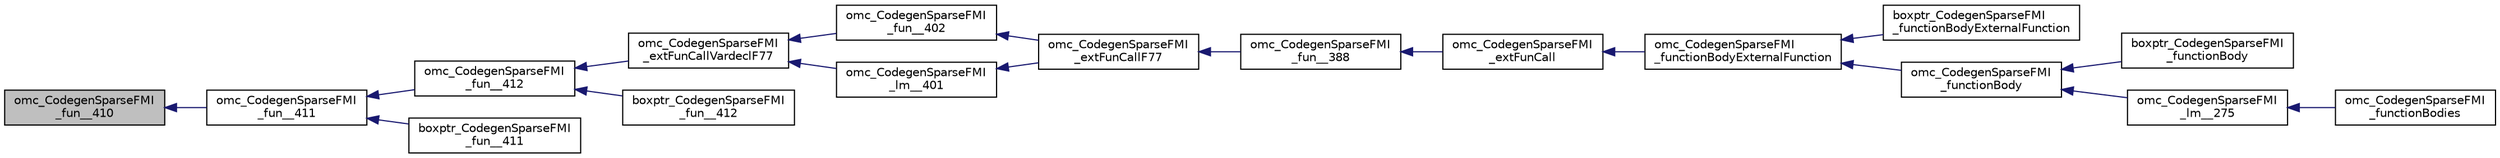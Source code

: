 digraph "omc_CodegenSparseFMI_fun__410"
{
  edge [fontname="Helvetica",fontsize="10",labelfontname="Helvetica",labelfontsize="10"];
  node [fontname="Helvetica",fontsize="10",shape=record];
  rankdir="LR";
  Node106056 [label="omc_CodegenSparseFMI\l_fun__410",height=0.2,width=0.4,color="black", fillcolor="grey75", style="filled", fontcolor="black"];
  Node106056 -> Node106057 [dir="back",color="midnightblue",fontsize="10",style="solid",fontname="Helvetica"];
  Node106057 [label="omc_CodegenSparseFMI\l_fun__411",height=0.2,width=0.4,color="black", fillcolor="white", style="filled",URL="$d1/d2e/_codegen_sparse_f_m_i_8c.html#a9ea6f870ea69688cee93003376c81797"];
  Node106057 -> Node106058 [dir="back",color="midnightblue",fontsize="10",style="solid",fontname="Helvetica"];
  Node106058 [label="omc_CodegenSparseFMI\l_fun__412",height=0.2,width=0.4,color="black", fillcolor="white", style="filled",URL="$d1/d2e/_codegen_sparse_f_m_i_8c.html#a12468122da7235fd728b2373ccaa86f3"];
  Node106058 -> Node106059 [dir="back",color="midnightblue",fontsize="10",style="solid",fontname="Helvetica"];
  Node106059 [label="omc_CodegenSparseFMI\l_extFunCallVardeclF77",height=0.2,width=0.4,color="black", fillcolor="white", style="filled",URL="$da/d88/_codegen_sparse_f_m_i_8h.html#a3815a77bb2fbe29c9591279f853618b5"];
  Node106059 -> Node106060 [dir="back",color="midnightblue",fontsize="10",style="solid",fontname="Helvetica"];
  Node106060 [label="omc_CodegenSparseFMI\l_fun__402",height=0.2,width=0.4,color="black", fillcolor="white", style="filled",URL="$d1/d2e/_codegen_sparse_f_m_i_8c.html#a4fae16fb37514d77efc6d1cce55199c4"];
  Node106060 -> Node106061 [dir="back",color="midnightblue",fontsize="10",style="solid",fontname="Helvetica"];
  Node106061 [label="omc_CodegenSparseFMI\l_extFunCallF77",height=0.2,width=0.4,color="black", fillcolor="white", style="filled",URL="$da/d88/_codegen_sparse_f_m_i_8h.html#a5a5570bc06dc0ebd701d0151ec37cf31"];
  Node106061 -> Node106062 [dir="back",color="midnightblue",fontsize="10",style="solid",fontname="Helvetica"];
  Node106062 [label="omc_CodegenSparseFMI\l_fun__388",height=0.2,width=0.4,color="black", fillcolor="white", style="filled",URL="$d1/d2e/_codegen_sparse_f_m_i_8c.html#aa9a446d8e0b4f8854debf8546db1fe9d"];
  Node106062 -> Node106063 [dir="back",color="midnightblue",fontsize="10",style="solid",fontname="Helvetica"];
  Node106063 [label="omc_CodegenSparseFMI\l_extFunCall",height=0.2,width=0.4,color="black", fillcolor="white", style="filled",URL="$da/d88/_codegen_sparse_f_m_i_8h.html#a87b21095cda093c30204d32315ceb245"];
  Node106063 -> Node106064 [dir="back",color="midnightblue",fontsize="10",style="solid",fontname="Helvetica"];
  Node106064 [label="omc_CodegenSparseFMI\l_functionBodyExternalFunction",height=0.2,width=0.4,color="black", fillcolor="white", style="filled",URL="$da/d88/_codegen_sparse_f_m_i_8h.html#a5e09b2cb18858511d73890a0bf42cb90"];
  Node106064 -> Node106065 [dir="back",color="midnightblue",fontsize="10",style="solid",fontname="Helvetica"];
  Node106065 [label="boxptr_CodegenSparseFMI\l_functionBodyExternalFunction",height=0.2,width=0.4,color="black", fillcolor="white", style="filled",URL="$da/d88/_codegen_sparse_f_m_i_8h.html#ab8402f23f28f71b20296d942781c5102"];
  Node106064 -> Node106066 [dir="back",color="midnightblue",fontsize="10",style="solid",fontname="Helvetica"];
  Node106066 [label="omc_CodegenSparseFMI\l_functionBody",height=0.2,width=0.4,color="black", fillcolor="white", style="filled",URL="$da/d88/_codegen_sparse_f_m_i_8h.html#a8326dd08d50f77b343a0b1e9fdee90d6"];
  Node106066 -> Node106067 [dir="back",color="midnightblue",fontsize="10",style="solid",fontname="Helvetica"];
  Node106067 [label="boxptr_CodegenSparseFMI\l_functionBody",height=0.2,width=0.4,color="black", fillcolor="white", style="filled",URL="$da/d88/_codegen_sparse_f_m_i_8h.html#a1450c37977ff46f0a318f1740d46b3a2"];
  Node106066 -> Node106068 [dir="back",color="midnightblue",fontsize="10",style="solid",fontname="Helvetica"];
  Node106068 [label="omc_CodegenSparseFMI\l_lm__275",height=0.2,width=0.4,color="black", fillcolor="white", style="filled",URL="$d1/d2e/_codegen_sparse_f_m_i_8c.html#afa6f1fb10983410b266344362bafabb7"];
  Node106068 -> Node106069 [dir="back",color="midnightblue",fontsize="10",style="solid",fontname="Helvetica"];
  Node106069 [label="omc_CodegenSparseFMI\l_functionBodies",height=0.2,width=0.4,color="black", fillcolor="white", style="filled",URL="$da/d88/_codegen_sparse_f_m_i_8h.html#ad5d463f801d993e3be31d7c8963771af"];
  Node106059 -> Node106070 [dir="back",color="midnightblue",fontsize="10",style="solid",fontname="Helvetica"];
  Node106070 [label="omc_CodegenSparseFMI\l_lm__401",height=0.2,width=0.4,color="black", fillcolor="white", style="filled",URL="$d1/d2e/_codegen_sparse_f_m_i_8c.html#ac142b87cea7d3312673dec15b3825dcb"];
  Node106070 -> Node106061 [dir="back",color="midnightblue",fontsize="10",style="solid",fontname="Helvetica"];
  Node106058 -> Node106071 [dir="back",color="midnightblue",fontsize="10",style="solid",fontname="Helvetica"];
  Node106071 [label="boxptr_CodegenSparseFMI\l_fun__412",height=0.2,width=0.4,color="black", fillcolor="white", style="filled",URL="$d1/d2e/_codegen_sparse_f_m_i_8c.html#a6936b5d3aa46b1a5ccd349cc66d39d37"];
  Node106057 -> Node106072 [dir="back",color="midnightblue",fontsize="10",style="solid",fontname="Helvetica"];
  Node106072 [label="boxptr_CodegenSparseFMI\l_fun__411",height=0.2,width=0.4,color="black", fillcolor="white", style="filled",URL="$d1/d2e/_codegen_sparse_f_m_i_8c.html#a2827c1fcbe2b942e8fe5993d9874c079"];
}
